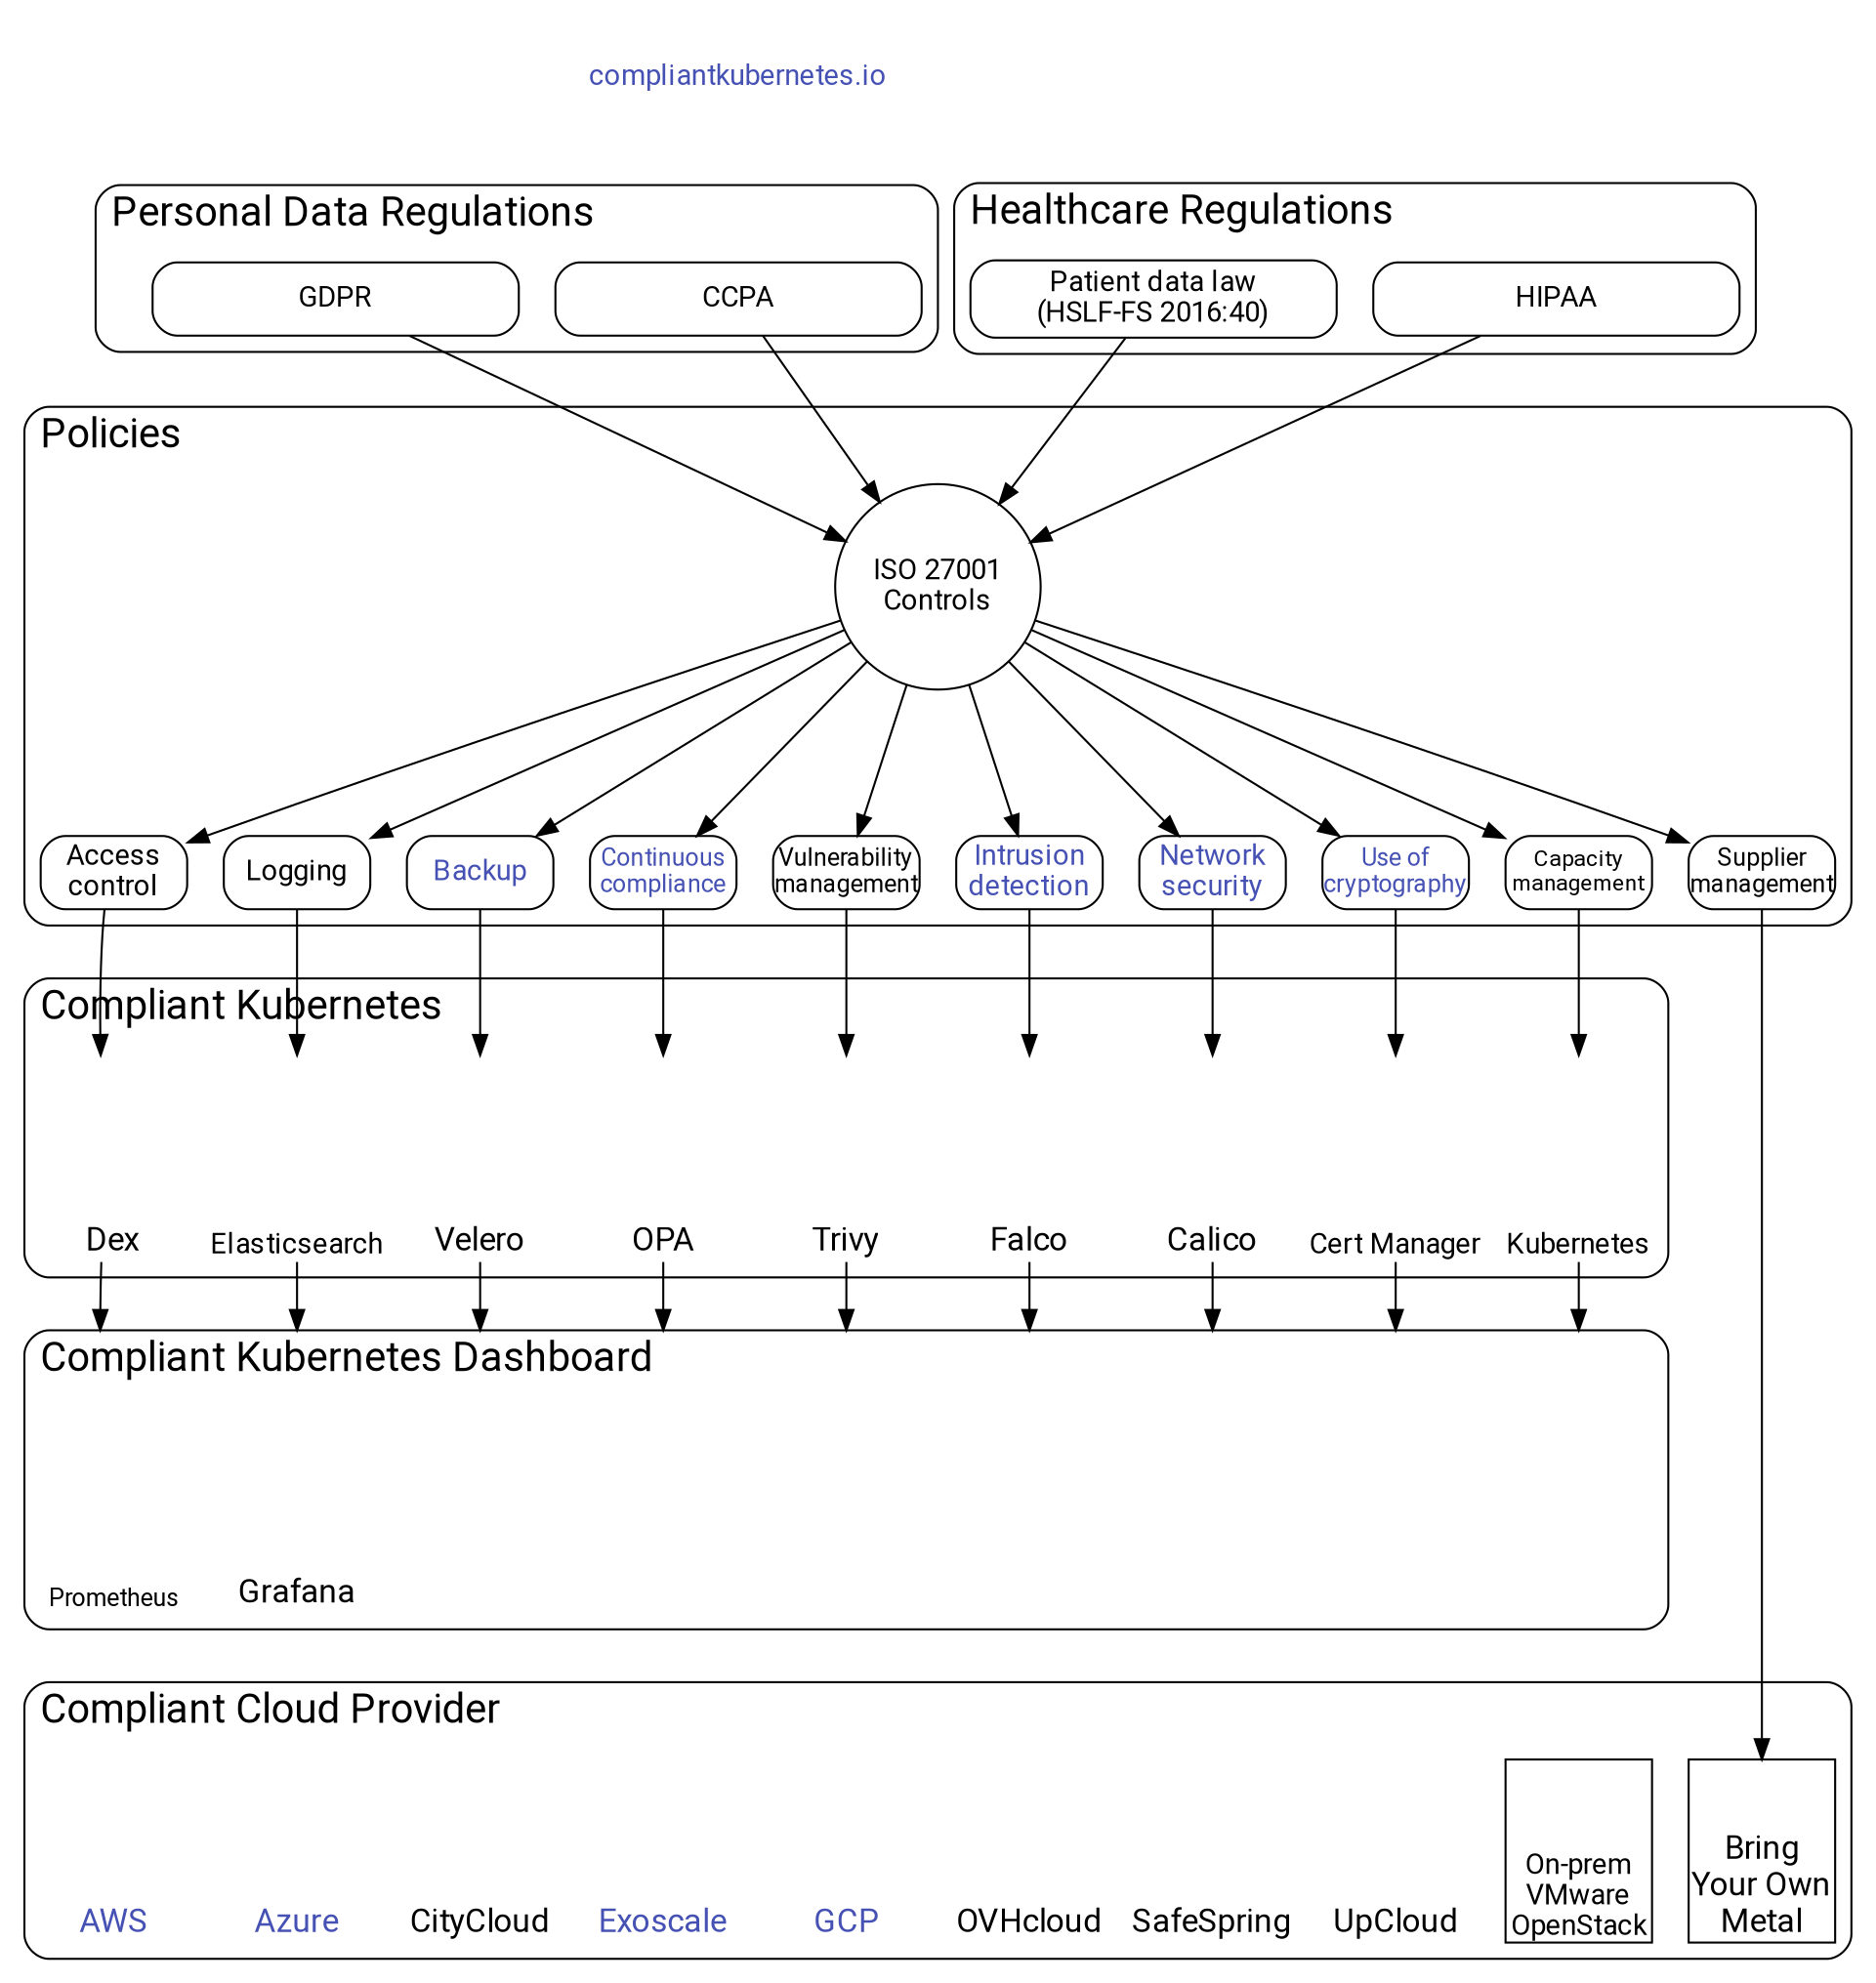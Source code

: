 digraph compliance_basics {
    graph [
        fontname = "Roboto,BlinkMacSystemFont,Helvetica,Arial,sans-serif"
        style=rounded
    ]
    node  [fontname = "Roboto,BlinkMacSystemFont,Helvetica,Arial,sans-serif"]
    edge  [fontname = "Roboto,BlinkMacSystemFont,Helvetica,Arial,sans-serif"]

    compound=true
    graph[labeljust="l", fontsize=20, ranksep=1]

    node[target="_top"]  // Open links in same tab
    subgraph cluster_header {
        style="invis"
        title[
            shape="none"
            label="compliantkubernetes.io"
            fontcolor="#4651b4"
            URL="https://compliantkubernetes.io"
        ]
    }

    node[target="_blank"]  // Open links in new tab
    subgraph cluster_personaldata_regulations {
        label="Personal Data Regulations"

        node[width=2.5, shape=box, style=rounded]

        CCPA[URL="https://oag.ca.gov/privacy/ccpa"]
        GDPR[URL="https://gdpr.eu/"]

        // special node for alignment
        regulation2[shape=none,label="",width=0]
    }

    subgraph cluster_healthtech_regulations {
        label="Healthcare Regulations"

        node[width=2.5, shape=box, style=rounded]

        HIPAA[URL="https://www.cdc.gov/phlp/publications/topic/hipaa.html"]
        PDL[
            label="Patient data law\n(HSLF-FS 2016:40)"
            URL="https://www.riksdagen.se/sv/dokument-lagar/dokument/svensk-forfattningssamling/patientdatalag-2008355_sfs-2008-355"
        ]
    }

    node[target="_top"]  // Open links in same tab
    subgraph cluster_policies {
        label="Policies"

        node[width=1, shape=circle, fixedsize=true]

        Controls[
            label="ISO 27001\nControls"
            width=1.4
        ]

        { HIPAA, PDL, GDPR, CCPA } -> Controls

        node[
            width=1
            shape=box
            style=rounded
        ]
        Controls -> {
            access[label="Access\ncontrol"]
            logging[
                label="Logging"
            ]
            backups[
                label="Backup"
                URL="/ciso-guide/backup/"
                fontcolor="#4651b4"
            ]
            continuous[
                label="Continuous\ncompliance"
                URL="/ciso-guide/policy-as-code/"
                fontcolor="#4651b4"
                fontsize=12
            ]
            vulnerability[
                label="Vulnerability\nmanagement"
                fontsize=12
            ]
            intrusion[
                label="Intrusion\ndetection"
                URL="/ciso-guide/intrusion-detection/"
                fontcolor="#4651b4"
            ]
            network[
                label="Network\nsecurity"
                URL="/ciso-guide/network-security/"
                fontcolor="#4651b4"
            ]
            crypto[
                label="Use of\ncryptography"
                URL="/ciso-guide/cryptography/"
                fontcolor="#4651b4"
                fontsize=12
            ]
            capacity[
                label="Capacity\nmanagement"
                fontsize=11
            ]
            supplier[
                label="Supplier\nmanagement"
                fontsize=12
            ]
        }

        // SPECIAL NODES FOR ALIGNMENT
        controls2[style=invis]
    }

    node[target="_blank"]  // Open links in new tab
    subgraph cluster_implementation {
        label="Compliant Kubernetes"

        node[
            shape=none
            label=""
            width=1
            height=1.4
            labelloc=b
            fixedsize=true
            imagescale=true
            imagepos=tc
            fontsize=16
        ]

        access -> { dex[
            image="logos/project-icons/dex.svg"
            label="Dex"
            URL="https://dexidp.io/"
        ] }
        backups -> { velero[
            image="logos/project-icons/velero.svg"
            label="Velero"
            URL="https://velero.io"
        ] }
        logging -> { elasticsearch[
            image="logos/project-icons/opendistro.svg"
            label="Elasticsearch"
            URL="https://opendistro.github.io/for-elasticsearch/"
            fontsize=14
        ] }
        continuous -> { opa[
            image="logos/project-icons/opa.svg"
            label="OPA"
            URL="https://open-policy-agent.github.io/gatekeeper/website/docs/"
        ] }
        vulnerability -> { trivy[
            image="logos/project-icons/trivy.svg"
            label="Trivy"
            URL="https://github.com/aquasecurity/trivy"
        ] }
        intrusion -> { falco[
            image="logos/project-icons/falco.svg"
            label="Falco"
            URL="https://falco.org/"
        ] }
        network -> { calico[
            image="logos/project-icons/calico.svg"
            label="Calico"
            URL="https://www.projectcalico.org/"
        ] }
        crypto -> { certmanager[
            image="logos/project-icons/cert-manager.svg"
            label="Cert Manager"
            URL="https://cert-manager.io/"
            fontsize=14
        ] }
        capacity -> { kubernetes[
            image="logos/project-icons/kubernetes.svg"
            label="Kubernetes"
            URL="https://kubernetes.io/"
            fontsize=14
        ]}
    }

    subgraph cluster_audit {
        label="Compliant Kubernetes Dashboard"
        node[
            shape=none,
            label="",
            width=1,
            height=1.4,
            labelloc=b,
            fixedsize=true,
            imagescale=true,
            imagepos=tc,
            fontsize=16,
        ]
        prometheus[
            image="logos/project-icons/prometheus.svg"
            label="Prometheus"
            fontsize=12
            URL="https://prometheus.io/"
        ]
        grafana[
            image="logos/project-icons/grafana.svg"
            label="Grafana"
            URL="https://github.com/grafana/grafana"
        ]

        edge[lhead=cluster_audit]
        dex->prometheus
        elasticsearch->grafana

        // Alignment: We create a lot of invisible nodes "auditNA*" for alignment.
        velero->auditNA1
        opa->auditNA2
        trivy->auditNA3
        falco->auditNA4
        calico->auditNA5
        certmanager->auditNA6
        kubernetes->auditNA7
    }

    node[target="_top"]  // Open links in same tab
    subgraph cluster_provider {
        label="Compliant Cloud Provider"

        node[
            shape=none
            label=""
            width=1
            height=1.25
            labelloc=b
            fixedsize=true
            imagescale=true
            imagepos=tc
            fontsize=16
        ]

        aws[
            label="AWS"
            image="logos/cloud-providers/aws.svg"
            URL="/operator-manual/aws/"
            fontcolor="#4651b4"
        ]
        azure[
            label="Azure"
            image="logos/cloud-providers/azure.svg"
            URL="/operator-manual/azure/"
            fontcolor="#4651b4"
        ]
        citycloud[
            label="CityCloud"
            image="logos/cloud-providers/citycloud.png"
        ]
        exoscale[
            label="Exoscale"
            image="logos/cloud-providers/exoscale.svg"
            URL="/operator-manual/exoscale/"
            fontcolor="#4651b4"
        ]
        gcp[
            label="GCP"
            image="logos/cloud-providers/gcp.svg"
            URL="/operator-manual/gcp/"
            fontcolor="#4651b4"
        ]
        ovh[
            label="OVHcloud"
            image="logos/cloud-providers/ovh.svg"
        ]
        safespring[
            label="SafeSpring"
            image="logos/cloud-providers/safespring.svg"
        ]
        upcloud[
            label="UpCloud"
            image="logos/cloud-providers/upcloud.svg"
        ]
        byovm[
            label="On-prem\nVMware\nOpenStack"
            shape=box
            fontsize=14
        ]
        byom[label="Bring\nYour Own\nMetal",shape=box]

        {
            // ORDERING
            edge[style=invis]
            rank=same
            rankdir=LR
            aws -> azure -> citycloud -> exoscale -> gcp -> ovh -> safespring -> upcloud -> byovm -> byom
        }
    }

    supplier -> byom

    // ALIGNMENT
    edge[weight=1000,style="invis"]
    regulation2 -> controls2 -> access -> dex -> prometheus -> aws
    title -> CCPA
}
